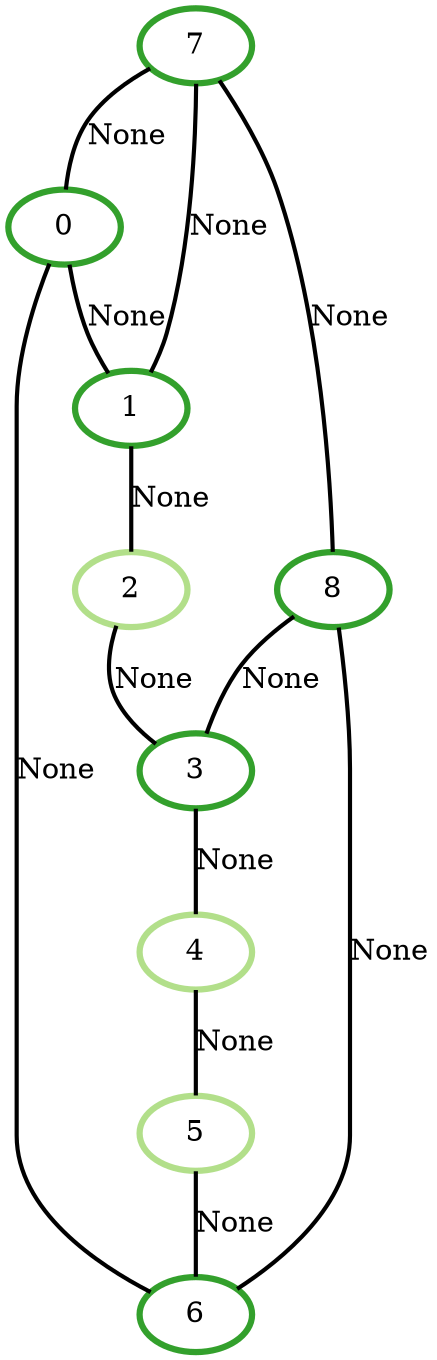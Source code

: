 graph G {
    0 [penwidth=3,label="0",color=4, colorscheme=paired12]
    1 [penwidth=3,label="1",color=4, colorscheme=paired12]
    2 [penwidth=3,label="2",color=3, colorscheme=paired12]
    3 [penwidth=3,label="3",color=4, colorscheme=paired12]
    4 [penwidth=3,label="4",color=3, colorscheme=paired12]
    5 [penwidth=3,label="5",color=3, colorscheme=paired12]
    6 [penwidth=3,label="6",color=4, colorscheme=paired12]
    7 [penwidth=3,label="7",color=4, colorscheme=paired12]
    8 [penwidth=3,label="8",color=4, colorscheme=paired12]

    7--0 [penwidth=2,label="None"]
    7--1 [penwidth=2,label="None"]
    8--6 [penwidth=2,label="None"]
    8--3 [penwidth=2,label="None"]
    7--8 [penwidth=2,label="None"]
    0--1 [penwidth=2,label="None"]
    1--2 [penwidth=2,label="None"]
    2--3 [penwidth=2,label="None"]
    3--4 [penwidth=2,label="None"]
    4--5 [penwidth=2,label="None"]
    5--6 [penwidth=2,label="None"]
    6--0 [penwidth=2,label="None"]
}